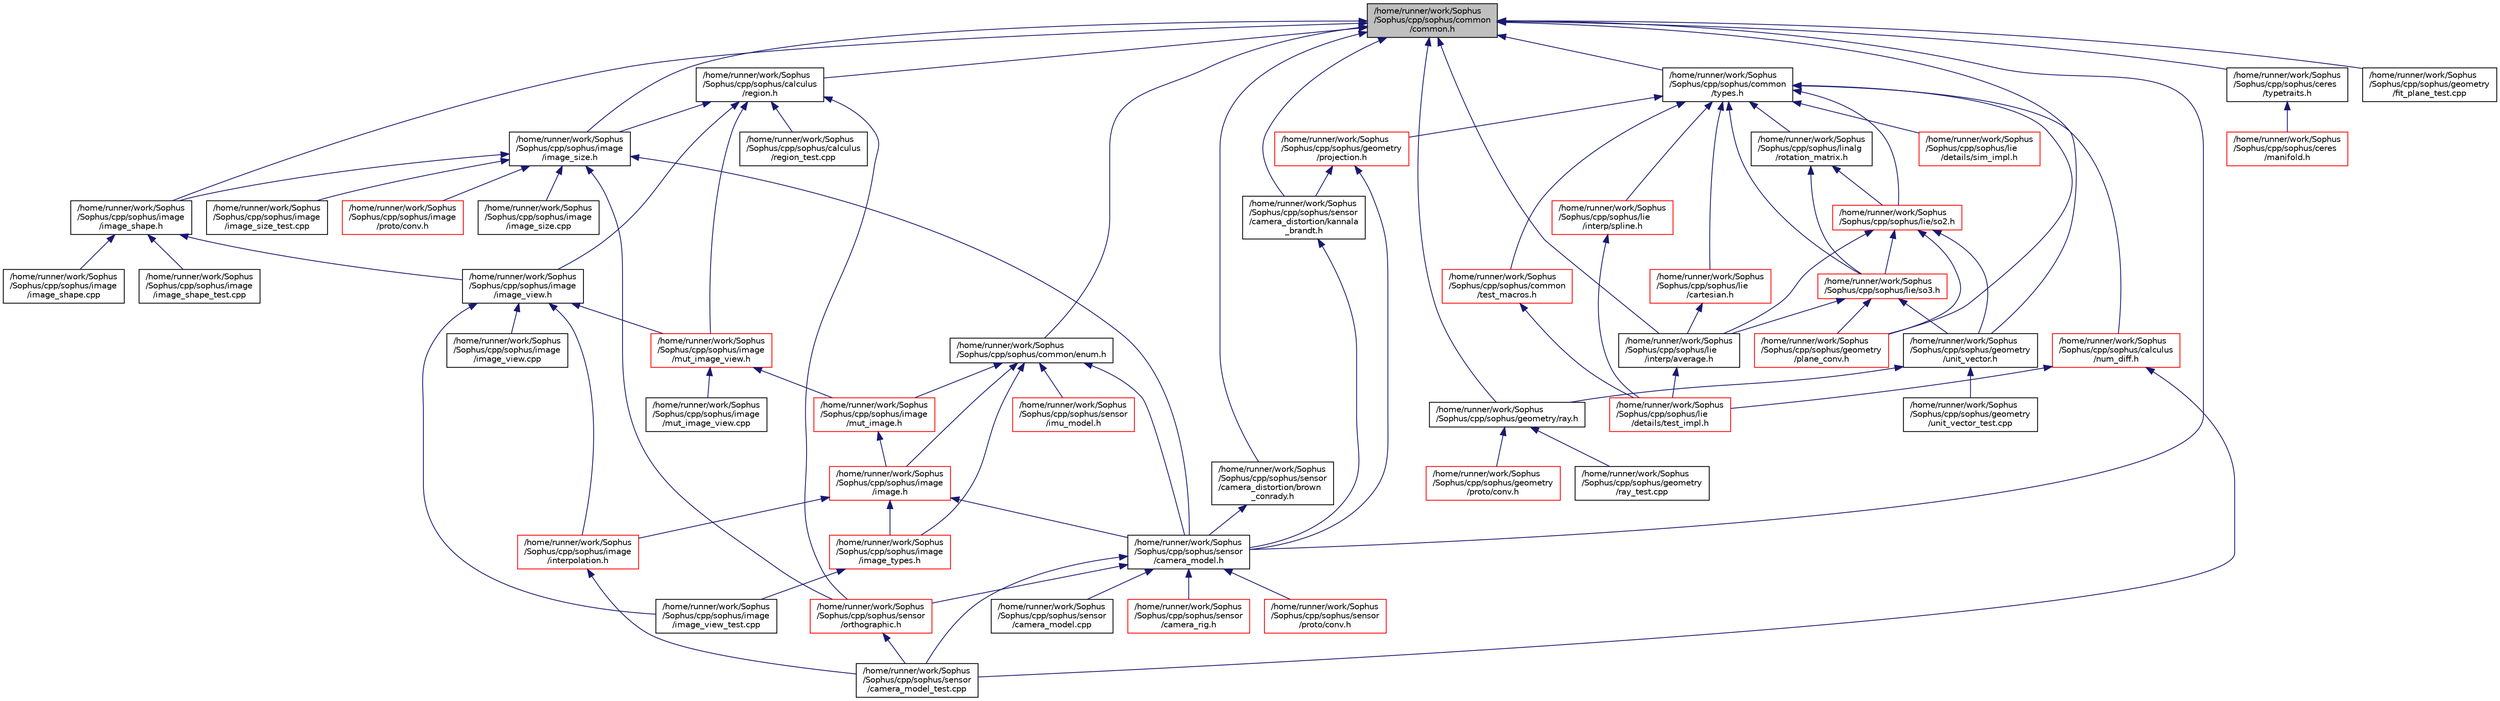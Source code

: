 digraph "/home/runner/work/Sophus/Sophus/cpp/sophus/common/common.h"
{
 // LATEX_PDF_SIZE
  edge [fontname="Helvetica",fontsize="10",labelfontname="Helvetica",labelfontsize="10"];
  node [fontname="Helvetica",fontsize="10",shape=record];
  Node1 [label="/home/runner/work/Sophus\l/Sophus/cpp/sophus/common\l/common.h",height=0.2,width=0.4,color="black", fillcolor="grey75", style="filled", fontcolor="black",tooltip=" "];
  Node1 -> Node2 [dir="back",color="midnightblue",fontsize="10",style="solid",fontname="Helvetica"];
  Node2 [label="/home/runner/work/Sophus\l/Sophus/cpp/sophus/calculus\l/region.h",height=0.2,width=0.4,color="black", fillcolor="white", style="filled",URL="$region_8h.html",tooltip=" "];
  Node2 -> Node3 [dir="back",color="midnightblue",fontsize="10",style="solid",fontname="Helvetica"];
  Node3 [label="/home/runner/work/Sophus\l/Sophus/cpp/sophus/calculus\l/region_test.cpp",height=0.2,width=0.4,color="black", fillcolor="white", style="filled",URL="$region__test_8cpp.html",tooltip=" "];
  Node2 -> Node4 [dir="back",color="midnightblue",fontsize="10",style="solid",fontname="Helvetica"];
  Node4 [label="/home/runner/work/Sophus\l/Sophus/cpp/sophus/image\l/image_size.h",height=0.2,width=0.4,color="black", fillcolor="white", style="filled",URL="$image__size_8h.html",tooltip=" "];
  Node4 -> Node5 [dir="back",color="midnightblue",fontsize="10",style="solid",fontname="Helvetica"];
  Node5 [label="/home/runner/work/Sophus\l/Sophus/cpp/sophus/image\l/image_shape.h",height=0.2,width=0.4,color="black", fillcolor="white", style="filled",URL="$image__shape_8h.html",tooltip=" "];
  Node5 -> Node6 [dir="back",color="midnightblue",fontsize="10",style="solid",fontname="Helvetica"];
  Node6 [label="/home/runner/work/Sophus\l/Sophus/cpp/sophus/image\l/image_shape.cpp",height=0.2,width=0.4,color="black", fillcolor="white", style="filled",URL="$image__shape_8cpp.html",tooltip=" "];
  Node5 -> Node7 [dir="back",color="midnightblue",fontsize="10",style="solid",fontname="Helvetica"];
  Node7 [label="/home/runner/work/Sophus\l/Sophus/cpp/sophus/image\l/image_shape_test.cpp",height=0.2,width=0.4,color="black", fillcolor="white", style="filled",URL="$image__shape__test_8cpp.html",tooltip=" "];
  Node5 -> Node8 [dir="back",color="midnightblue",fontsize="10",style="solid",fontname="Helvetica"];
  Node8 [label="/home/runner/work/Sophus\l/Sophus/cpp/sophus/image\l/image_view.h",height=0.2,width=0.4,color="black", fillcolor="white", style="filled",URL="$image__view_8h.html",tooltip=" "];
  Node8 -> Node9 [dir="back",color="midnightblue",fontsize="10",style="solid",fontname="Helvetica"];
  Node9 [label="/home/runner/work/Sophus\l/Sophus/cpp/sophus/image\l/image_view.cpp",height=0.2,width=0.4,color="black", fillcolor="white", style="filled",URL="$image__view_8cpp.html",tooltip=" "];
  Node8 -> Node10 [dir="back",color="midnightblue",fontsize="10",style="solid",fontname="Helvetica"];
  Node10 [label="/home/runner/work/Sophus\l/Sophus/cpp/sophus/image\l/image_view_test.cpp",height=0.2,width=0.4,color="black", fillcolor="white", style="filled",URL="$image__view__test_8cpp.html",tooltip=" "];
  Node8 -> Node11 [dir="back",color="midnightblue",fontsize="10",style="solid",fontname="Helvetica"];
  Node11 [label="/home/runner/work/Sophus\l/Sophus/cpp/sophus/image\l/interpolation.h",height=0.2,width=0.4,color="red", fillcolor="white", style="filled",URL="$interpolation_8h.html",tooltip=" "];
  Node11 -> Node14 [dir="back",color="midnightblue",fontsize="10",style="solid",fontname="Helvetica"];
  Node14 [label="/home/runner/work/Sophus\l/Sophus/cpp/sophus/sensor\l/camera_model_test.cpp",height=0.2,width=0.4,color="black", fillcolor="white", style="filled",URL="$camera__model__test_8cpp.html",tooltip=" "];
  Node8 -> Node15 [dir="back",color="midnightblue",fontsize="10",style="solid",fontname="Helvetica"];
  Node15 [label="/home/runner/work/Sophus\l/Sophus/cpp/sophus/image\l/mut_image_view.h",height=0.2,width=0.4,color="red", fillcolor="white", style="filled",URL="$mut__image__view_8h.html",tooltip=" "];
  Node15 -> Node16 [dir="back",color="midnightblue",fontsize="10",style="solid",fontname="Helvetica"];
  Node16 [label="/home/runner/work/Sophus\l/Sophus/cpp/sophus/image\l/mut_image.h",height=0.2,width=0.4,color="red", fillcolor="white", style="filled",URL="$mut__image_8h.html",tooltip=" "];
  Node16 -> Node17 [dir="back",color="midnightblue",fontsize="10",style="solid",fontname="Helvetica"];
  Node17 [label="/home/runner/work/Sophus\l/Sophus/cpp/sophus/image\l/image.h",height=0.2,width=0.4,color="red", fillcolor="white", style="filled",URL="$image_8h.html",tooltip=" "];
  Node17 -> Node20 [dir="back",color="midnightblue",fontsize="10",style="solid",fontname="Helvetica"];
  Node20 [label="/home/runner/work/Sophus\l/Sophus/cpp/sophus/image\l/image_types.h",height=0.2,width=0.4,color="red", fillcolor="white", style="filled",URL="$image__types_8h.html",tooltip=" "];
  Node20 -> Node10 [dir="back",color="midnightblue",fontsize="10",style="solid",fontname="Helvetica"];
  Node17 -> Node11 [dir="back",color="midnightblue",fontsize="10",style="solid",fontname="Helvetica"];
  Node17 -> Node28 [dir="back",color="midnightblue",fontsize="10",style="solid",fontname="Helvetica"];
  Node28 [label="/home/runner/work/Sophus\l/Sophus/cpp/sophus/sensor\l/camera_model.h",height=0.2,width=0.4,color="black", fillcolor="white", style="filled",URL="$camera__model_8h.html",tooltip=" "];
  Node28 -> Node29 [dir="back",color="midnightblue",fontsize="10",style="solid",fontname="Helvetica"];
  Node29 [label="/home/runner/work/Sophus\l/Sophus/cpp/sophus/sensor\l/camera_model.cpp",height=0.2,width=0.4,color="black", fillcolor="white", style="filled",URL="$camera__model_8cpp.html",tooltip=" "];
  Node28 -> Node14 [dir="back",color="midnightblue",fontsize="10",style="solid",fontname="Helvetica"];
  Node28 -> Node30 [dir="back",color="midnightblue",fontsize="10",style="solid",fontname="Helvetica"];
  Node30 [label="/home/runner/work/Sophus\l/Sophus/cpp/sophus/sensor\l/camera_rig.h",height=0.2,width=0.4,color="red", fillcolor="white", style="filled",URL="$camera__rig_8h.html",tooltip=" "];
  Node28 -> Node33 [dir="back",color="midnightblue",fontsize="10",style="solid",fontname="Helvetica"];
  Node33 [label="/home/runner/work/Sophus\l/Sophus/cpp/sophus/sensor\l/orthographic.h",height=0.2,width=0.4,color="red", fillcolor="white", style="filled",URL="$orthographic_8h.html",tooltip=" "];
  Node33 -> Node14 [dir="back",color="midnightblue",fontsize="10",style="solid",fontname="Helvetica"];
  Node28 -> Node35 [dir="back",color="midnightblue",fontsize="10",style="solid",fontname="Helvetica"];
  Node35 [label="/home/runner/work/Sophus\l/Sophus/cpp/sophus/sensor\l/proto/conv.h",height=0.2,width=0.4,color="red", fillcolor="white", style="filled",URL="$sensor_2proto_2conv_8h.html",tooltip=" "];
  Node15 -> Node39 [dir="back",color="midnightblue",fontsize="10",style="solid",fontname="Helvetica"];
  Node39 [label="/home/runner/work/Sophus\l/Sophus/cpp/sophus/image\l/mut_image_view.cpp",height=0.2,width=0.4,color="black", fillcolor="white", style="filled",URL="$mut__image__view_8cpp.html",tooltip=" "];
  Node4 -> Node40 [dir="back",color="midnightblue",fontsize="10",style="solid",fontname="Helvetica"];
  Node40 [label="/home/runner/work/Sophus\l/Sophus/cpp/sophus/image\l/image_size.cpp",height=0.2,width=0.4,color="black", fillcolor="white", style="filled",URL="$image__size_8cpp.html",tooltip=" "];
  Node4 -> Node41 [dir="back",color="midnightblue",fontsize="10",style="solid",fontname="Helvetica"];
  Node41 [label="/home/runner/work/Sophus\l/Sophus/cpp/sophus/image\l/image_size_test.cpp",height=0.2,width=0.4,color="black", fillcolor="white", style="filled",URL="$image__size__test_8cpp.html",tooltip=" "];
  Node4 -> Node42 [dir="back",color="midnightblue",fontsize="10",style="solid",fontname="Helvetica"];
  Node42 [label="/home/runner/work/Sophus\l/Sophus/cpp/sophus/image\l/proto/conv.h",height=0.2,width=0.4,color="red", fillcolor="white", style="filled",URL="$image_2proto_2conv_8h.html",tooltip=" "];
  Node4 -> Node28 [dir="back",color="midnightblue",fontsize="10",style="solid",fontname="Helvetica"];
  Node4 -> Node33 [dir="back",color="midnightblue",fontsize="10",style="solid",fontname="Helvetica"];
  Node2 -> Node8 [dir="back",color="midnightblue",fontsize="10",style="solid",fontname="Helvetica"];
  Node2 -> Node15 [dir="back",color="midnightblue",fontsize="10",style="solid",fontname="Helvetica"];
  Node2 -> Node33 [dir="back",color="midnightblue",fontsize="10",style="solid",fontname="Helvetica"];
  Node1 -> Node44 [dir="back",color="midnightblue",fontsize="10",style="solid",fontname="Helvetica"];
  Node44 [label="/home/runner/work/Sophus\l/Sophus/cpp/sophus/ceres\l/typetraits.h",height=0.2,width=0.4,color="black", fillcolor="white", style="filled",URL="$typetraits_8h.html",tooltip=" "];
  Node44 -> Node45 [dir="back",color="midnightblue",fontsize="10",style="solid",fontname="Helvetica"];
  Node45 [label="/home/runner/work/Sophus\l/Sophus/cpp/sophus/ceres\l/manifold.h",height=0.2,width=0.4,color="red", fillcolor="white", style="filled",URL="$manifold_8h.html",tooltip=" "];
  Node1 -> Node55 [dir="back",color="midnightblue",fontsize="10",style="solid",fontname="Helvetica"];
  Node55 [label="/home/runner/work/Sophus\l/Sophus/cpp/sophus/common/enum.h",height=0.2,width=0.4,color="black", fillcolor="white", style="filled",URL="$enum_8h.html",tooltip=" "];
  Node55 -> Node17 [dir="back",color="midnightblue",fontsize="10",style="solid",fontname="Helvetica"];
  Node55 -> Node20 [dir="back",color="midnightblue",fontsize="10",style="solid",fontname="Helvetica"];
  Node55 -> Node16 [dir="back",color="midnightblue",fontsize="10",style="solid",fontname="Helvetica"];
  Node55 -> Node28 [dir="back",color="midnightblue",fontsize="10",style="solid",fontname="Helvetica"];
  Node55 -> Node56 [dir="back",color="midnightblue",fontsize="10",style="solid",fontname="Helvetica"];
  Node56 [label="/home/runner/work/Sophus\l/Sophus/cpp/sophus/sensor\l/imu_model.h",height=0.2,width=0.4,color="red", fillcolor="white", style="filled",URL="$imu__model_8h.html",tooltip=" "];
  Node1 -> Node59 [dir="back",color="midnightblue",fontsize="10",style="solid",fontname="Helvetica"];
  Node59 [label="/home/runner/work/Sophus\l/Sophus/cpp/sophus/common\l/types.h",height=0.2,width=0.4,color="black", fillcolor="white", style="filled",URL="$types_8h.html",tooltip=" "];
  Node59 -> Node60 [dir="back",color="midnightblue",fontsize="10",style="solid",fontname="Helvetica"];
  Node60 [label="/home/runner/work/Sophus\l/Sophus/cpp/sophus/calculus\l/num_diff.h",height=0.2,width=0.4,color="red", fillcolor="white", style="filled",URL="$num__diff_8h.html",tooltip=" "];
  Node60 -> Node63 [dir="back",color="midnightblue",fontsize="10",style="solid",fontname="Helvetica"];
  Node63 [label="/home/runner/work/Sophus\l/Sophus/cpp/sophus/lie\l/details/test_impl.h",height=0.2,width=0.4,color="red", fillcolor="white", style="filled",URL="$lie_2details_2test__impl_8h.html",tooltip=" "];
  Node60 -> Node14 [dir="back",color="midnightblue",fontsize="10",style="solid",fontname="Helvetica"];
  Node59 -> Node75 [dir="back",color="midnightblue",fontsize="10",style="solid",fontname="Helvetica"];
  Node75 [label="/home/runner/work/Sophus\l/Sophus/cpp/sophus/common\l/test_macros.h",height=0.2,width=0.4,color="red", fillcolor="white", style="filled",URL="$test__macros_8h.html",tooltip=" "];
  Node75 -> Node63 [dir="back",color="midnightblue",fontsize="10",style="solid",fontname="Helvetica"];
  Node59 -> Node76 [dir="back",color="midnightblue",fontsize="10",style="solid",fontname="Helvetica"];
  Node76 [label="/home/runner/work/Sophus\l/Sophus/cpp/sophus/geometry\l/plane_conv.h",height=0.2,width=0.4,color="red", fillcolor="white", style="filled",URL="$plane__conv_8h.html",tooltip=" "];
  Node59 -> Node77 [dir="back",color="midnightblue",fontsize="10",style="solid",fontname="Helvetica"];
  Node77 [label="/home/runner/work/Sophus\l/Sophus/cpp/sophus/geometry\l/projection.h",height=0.2,width=0.4,color="red", fillcolor="white", style="filled",URL="$projection_8h.html",tooltip=" "];
  Node77 -> Node82 [dir="back",color="midnightblue",fontsize="10",style="solid",fontname="Helvetica"];
  Node82 [label="/home/runner/work/Sophus\l/Sophus/cpp/sophus/sensor\l/camera_distortion/kannala\l_brandt.h",height=0.2,width=0.4,color="black", fillcolor="white", style="filled",URL="$kannala__brandt_8h.html",tooltip=" "];
  Node82 -> Node28 [dir="back",color="midnightblue",fontsize="10",style="solid",fontname="Helvetica"];
  Node77 -> Node28 [dir="back",color="midnightblue",fontsize="10",style="solid",fontname="Helvetica"];
  Node59 -> Node83 [dir="back",color="midnightblue",fontsize="10",style="solid",fontname="Helvetica"];
  Node83 [label="/home/runner/work/Sophus\l/Sophus/cpp/sophus/lie\l/cartesian.h",height=0.2,width=0.4,color="red", fillcolor="white", style="filled",URL="$cartesian_8h.html",tooltip=" "];
  Node83 -> Node84 [dir="back",color="midnightblue",fontsize="10",style="solid",fontname="Helvetica"];
  Node84 [label="/home/runner/work/Sophus\l/Sophus/cpp/sophus/lie\l/interp/average.h",height=0.2,width=0.4,color="black", fillcolor="white", style="filled",URL="$average_8h.html",tooltip=" "];
  Node84 -> Node63 [dir="back",color="midnightblue",fontsize="10",style="solid",fontname="Helvetica"];
  Node59 -> Node87 [dir="back",color="midnightblue",fontsize="10",style="solid",fontname="Helvetica"];
  Node87 [label="/home/runner/work/Sophus\l/Sophus/cpp/sophus/lie\l/details/sim_impl.h",height=0.2,width=0.4,color="red", fillcolor="white", style="filled",URL="$sim__impl_8h.html",tooltip=" "];
  Node59 -> Node94 [dir="back",color="midnightblue",fontsize="10",style="solid",fontname="Helvetica"];
  Node94 [label="/home/runner/work/Sophus\l/Sophus/cpp/sophus/lie\l/interp/spline.h",height=0.2,width=0.4,color="red", fillcolor="white", style="filled",URL="$spline_8h.html",tooltip=" "];
  Node94 -> Node63 [dir="back",color="midnightblue",fontsize="10",style="solid",fontname="Helvetica"];
  Node59 -> Node95 [dir="back",color="midnightblue",fontsize="10",style="solid",fontname="Helvetica"];
  Node95 [label="/home/runner/work/Sophus\l/Sophus/cpp/sophus/lie/so2.h",height=0.2,width=0.4,color="red", fillcolor="white", style="filled",URL="$so2_8h.html",tooltip=" "];
  Node95 -> Node76 [dir="back",color="midnightblue",fontsize="10",style="solid",fontname="Helvetica"];
  Node95 -> Node96 [dir="back",color="midnightblue",fontsize="10",style="solid",fontname="Helvetica"];
  Node96 [label="/home/runner/work/Sophus\l/Sophus/cpp/sophus/geometry\l/unit_vector.h",height=0.2,width=0.4,color="black", fillcolor="white", style="filled",URL="$unit__vector_8h.html",tooltip=" "];
  Node96 -> Node89 [dir="back",color="midnightblue",fontsize="10",style="solid",fontname="Helvetica"];
  Node89 [label="/home/runner/work/Sophus\l/Sophus/cpp/sophus/geometry/ray.h",height=0.2,width=0.4,color="black", fillcolor="white", style="filled",URL="$ray_8h.html",tooltip=" "];
  Node89 -> Node90 [dir="back",color="midnightblue",fontsize="10",style="solid",fontname="Helvetica"];
  Node90 [label="/home/runner/work/Sophus\l/Sophus/cpp/sophus/geometry\l/proto/conv.h",height=0.2,width=0.4,color="red", fillcolor="white", style="filled",URL="$geometry_2proto_2conv_8h.html",tooltip=" "];
  Node89 -> Node92 [dir="back",color="midnightblue",fontsize="10",style="solid",fontname="Helvetica"];
  Node92 [label="/home/runner/work/Sophus\l/Sophus/cpp/sophus/geometry\l/ray_test.cpp",height=0.2,width=0.4,color="black", fillcolor="white", style="filled",URL="$ray__test_8cpp.html",tooltip=" "];
  Node96 -> Node97 [dir="back",color="midnightblue",fontsize="10",style="solid",fontname="Helvetica"];
  Node97 [label="/home/runner/work/Sophus\l/Sophus/cpp/sophus/geometry\l/unit_vector_test.cpp",height=0.2,width=0.4,color="black", fillcolor="white", style="filled",URL="$unit__vector__test_8cpp.html",tooltip=" "];
  Node95 -> Node84 [dir="back",color="midnightblue",fontsize="10",style="solid",fontname="Helvetica"];
  Node95 -> Node99 [dir="back",color="midnightblue",fontsize="10",style="solid",fontname="Helvetica"];
  Node99 [label="/home/runner/work/Sophus\l/Sophus/cpp/sophus/lie/so3.h",height=0.2,width=0.4,color="red", fillcolor="white", style="filled",URL="$so3_8h.html",tooltip=" "];
  Node99 -> Node76 [dir="back",color="midnightblue",fontsize="10",style="solid",fontname="Helvetica"];
  Node99 -> Node96 [dir="back",color="midnightblue",fontsize="10",style="solid",fontname="Helvetica"];
  Node99 -> Node84 [dir="back",color="midnightblue",fontsize="10",style="solid",fontname="Helvetica"];
  Node59 -> Node99 [dir="back",color="midnightblue",fontsize="10",style="solid",fontname="Helvetica"];
  Node59 -> Node109 [dir="back",color="midnightblue",fontsize="10",style="solid",fontname="Helvetica"];
  Node109 [label="/home/runner/work/Sophus\l/Sophus/cpp/sophus/linalg\l/rotation_matrix.h",height=0.2,width=0.4,color="black", fillcolor="white", style="filled",URL="$rotation__matrix_8h.html",tooltip=" "];
  Node109 -> Node95 [dir="back",color="midnightblue",fontsize="10",style="solid",fontname="Helvetica"];
  Node109 -> Node99 [dir="back",color="midnightblue",fontsize="10",style="solid",fontname="Helvetica"];
  Node1 -> Node110 [dir="back",color="midnightblue",fontsize="10",style="solid",fontname="Helvetica"];
  Node110 [label="/home/runner/work/Sophus\l/Sophus/cpp/sophus/geometry\l/fit_plane_test.cpp",height=0.2,width=0.4,color="black", fillcolor="white", style="filled",URL="$fit__plane__test_8cpp.html",tooltip=" "];
  Node1 -> Node89 [dir="back",color="midnightblue",fontsize="10",style="solid",fontname="Helvetica"];
  Node1 -> Node96 [dir="back",color="midnightblue",fontsize="10",style="solid",fontname="Helvetica"];
  Node1 -> Node5 [dir="back",color="midnightblue",fontsize="10",style="solid",fontname="Helvetica"];
  Node1 -> Node4 [dir="back",color="midnightblue",fontsize="10",style="solid",fontname="Helvetica"];
  Node1 -> Node84 [dir="back",color="midnightblue",fontsize="10",style="solid",fontname="Helvetica"];
  Node1 -> Node111 [dir="back",color="midnightblue",fontsize="10",style="solid",fontname="Helvetica"];
  Node111 [label="/home/runner/work/Sophus\l/Sophus/cpp/sophus/sensor\l/camera_distortion/brown\l_conrady.h",height=0.2,width=0.4,color="black", fillcolor="white", style="filled",URL="$brown__conrady_8h.html",tooltip=" "];
  Node111 -> Node28 [dir="back",color="midnightblue",fontsize="10",style="solid",fontname="Helvetica"];
  Node1 -> Node82 [dir="back",color="midnightblue",fontsize="10",style="solid",fontname="Helvetica"];
  Node1 -> Node28 [dir="back",color="midnightblue",fontsize="10",style="solid",fontname="Helvetica"];
}
